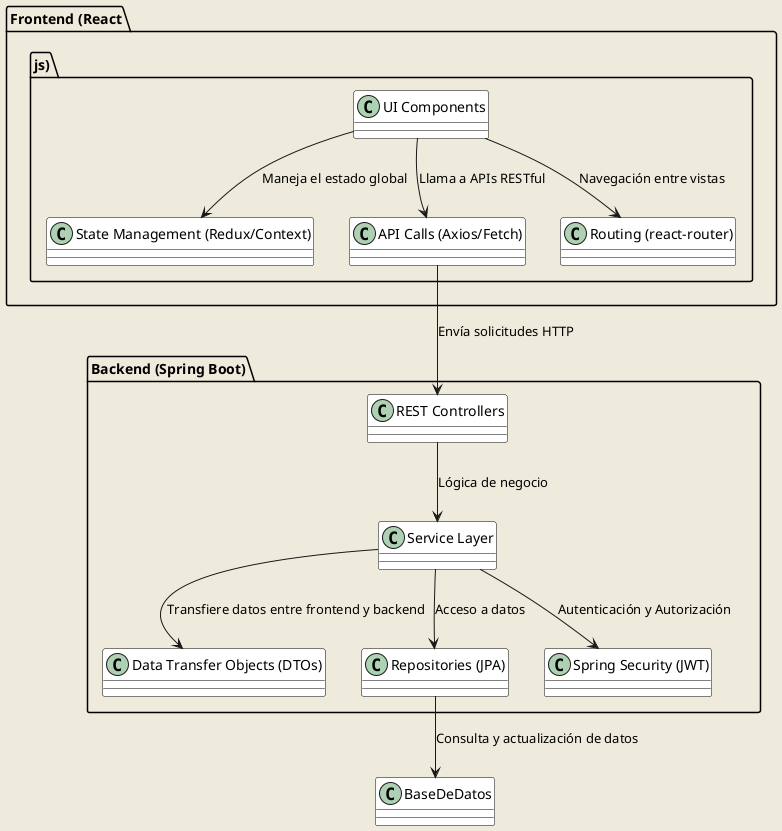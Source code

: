 @startuml diagrama de patrones de tecnología
!define RECTANGLE class
skinparam backgroundColor #EEEBDC
skinparam classBackgroundColor White
skinparam shadowing false
skinparam class {
    BackgroundColor White
    BorderColor Black
}

package "Frontend (React.js)" {
    RECTANGLE "UI Components" as UIComponents
    RECTANGLE "State Management (Redux/Context)" as StateManagement
    RECTANGLE "API Calls (Axios/Fetch)" as APICalls
    RECTANGLE "Routing (react-router)" as Routing
}

package "Backend (Spring Boot)" {
    RECTANGLE "REST Controllers" as Controllers
    RECTANGLE "Service Layer" as Services
    RECTANGLE "Data Transfer Objects (DTOs)" as DTOs
    RECTANGLE "Repositories (JPA)" as Repositories
    RECTANGLE "Spring Security (JWT)" as Security
}

UIComponents --> StateManagement : Maneja el estado global
UIComponents --> Routing : Navegación entre vistas
UIComponents --> APICalls : Llama a APIs RESTful

APICalls --> Controllers : Envía solicitudes HTTP

Controllers --> Services : Lógica de negocio
Services --> Repositories : Acceso a datos
Services --> DTOs : Transfiere datos entre frontend y backend
Services --> Security : Autenticación y Autorización
Repositories --> BaseDeDatos : Consulta y actualización de datos

@enduml
